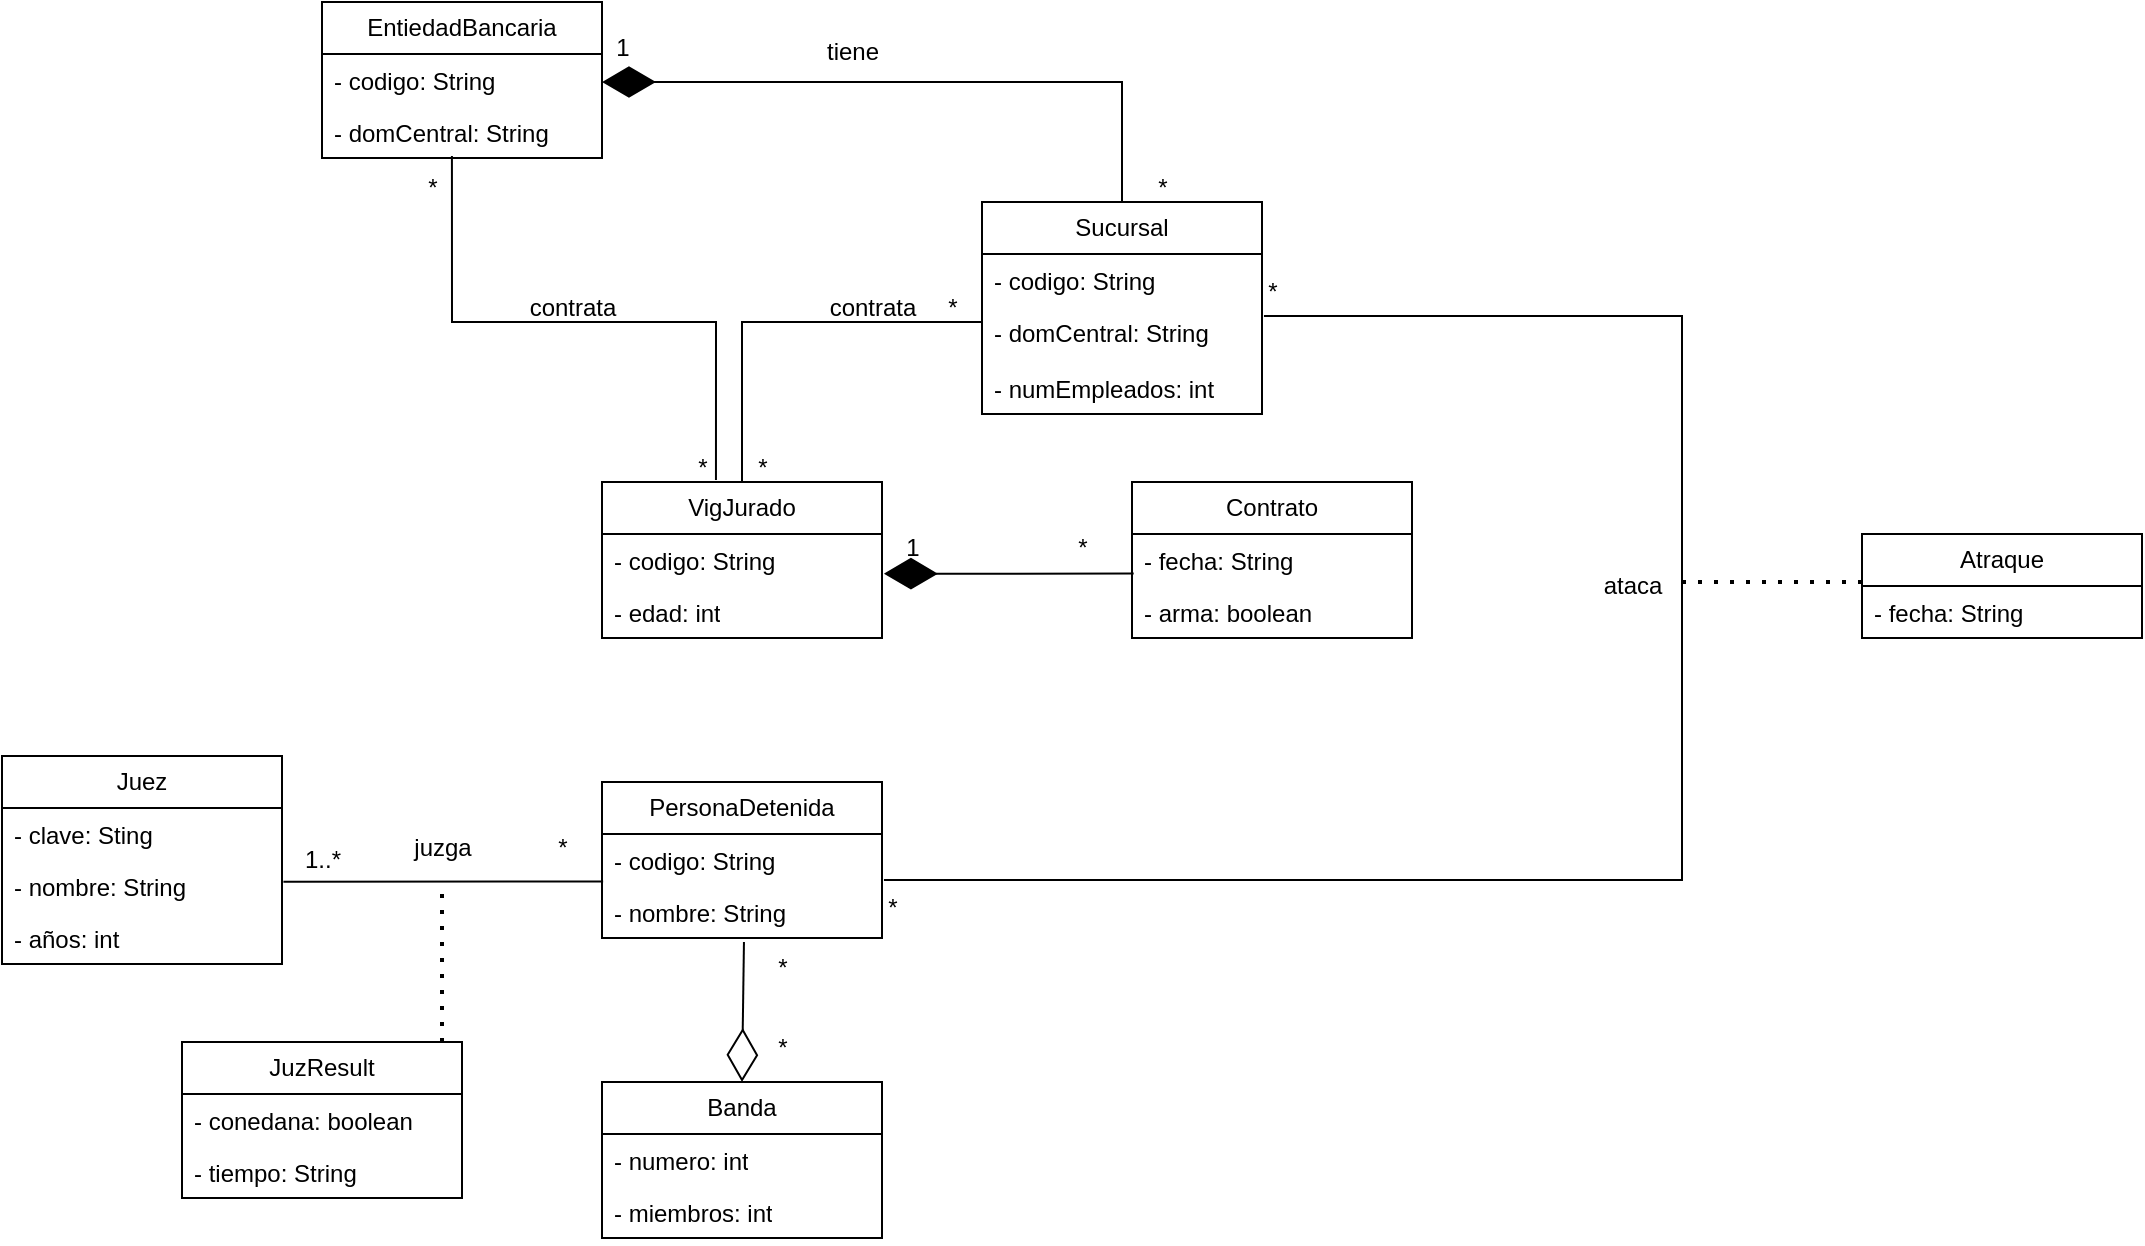 <mxfile version="21.7.5" type="device">
  <diagram name="Página-1" id="Rf2PP-rYTujlw45P1ghS">
    <mxGraphModel dx="2094" dy="973" grid="1" gridSize="10" guides="1" tooltips="1" connect="1" arrows="1" fold="1" page="1" pageScale="1" pageWidth="1169" pageHeight="827" math="0" shadow="0">
      <root>
        <mxCell id="0" />
        <mxCell id="1" parent="0" />
        <mxCell id="_3O_NWdHPnYHmbS3pkrX-1" value="EntiedadBancaria" style="swimlane;fontStyle=0;childLayout=stackLayout;horizontal=1;startSize=26;fillColor=none;horizontalStack=0;resizeParent=1;resizeParentMax=0;resizeLast=0;collapsible=1;marginBottom=0;whiteSpace=wrap;html=1;" vertex="1" parent="1">
          <mxGeometry x="-210" y="120" width="140" height="78" as="geometry" />
        </mxCell>
        <mxCell id="_3O_NWdHPnYHmbS3pkrX-2" value="- codigo: String" style="text;strokeColor=none;fillColor=none;align=left;verticalAlign=top;spacingLeft=4;spacingRight=4;overflow=hidden;rotatable=0;points=[[0,0.5],[1,0.5]];portConstraint=eastwest;whiteSpace=wrap;html=1;" vertex="1" parent="_3O_NWdHPnYHmbS3pkrX-1">
          <mxGeometry y="26" width="140" height="26" as="geometry" />
        </mxCell>
        <mxCell id="_3O_NWdHPnYHmbS3pkrX-3" value="- domCentral: String" style="text;strokeColor=none;fillColor=none;align=left;verticalAlign=top;spacingLeft=4;spacingRight=4;overflow=hidden;rotatable=0;points=[[0,0.5],[1,0.5]];portConstraint=eastwest;whiteSpace=wrap;html=1;" vertex="1" parent="_3O_NWdHPnYHmbS3pkrX-1">
          <mxGeometry y="52" width="140" height="26" as="geometry" />
        </mxCell>
        <mxCell id="_3O_NWdHPnYHmbS3pkrX-5" value="Sucursal" style="swimlane;fontStyle=0;childLayout=stackLayout;horizontal=1;startSize=26;fillColor=none;horizontalStack=0;resizeParent=1;resizeParentMax=0;resizeLast=0;collapsible=1;marginBottom=0;whiteSpace=wrap;html=1;" vertex="1" parent="1">
          <mxGeometry x="120" y="220" width="140" height="106" as="geometry" />
        </mxCell>
        <mxCell id="_3O_NWdHPnYHmbS3pkrX-6" value="- codigo: String" style="text;strokeColor=none;fillColor=none;align=left;verticalAlign=top;spacingLeft=4;spacingRight=4;overflow=hidden;rotatable=0;points=[[0,0.5],[1,0.5]];portConstraint=eastwest;whiteSpace=wrap;html=1;" vertex="1" parent="_3O_NWdHPnYHmbS3pkrX-5">
          <mxGeometry y="26" width="140" height="26" as="geometry" />
        </mxCell>
        <mxCell id="_3O_NWdHPnYHmbS3pkrX-7" value="- domCentral: String" style="text;strokeColor=none;fillColor=none;align=left;verticalAlign=top;spacingLeft=4;spacingRight=4;overflow=hidden;rotatable=0;points=[[0,0.5],[1,0.5]];portConstraint=eastwest;whiteSpace=wrap;html=1;" vertex="1" parent="_3O_NWdHPnYHmbS3pkrX-5">
          <mxGeometry y="52" width="140" height="28" as="geometry" />
        </mxCell>
        <mxCell id="_3O_NWdHPnYHmbS3pkrX-8" value="- numEmpleados: int" style="text;strokeColor=none;fillColor=none;align=left;verticalAlign=top;spacingLeft=4;spacingRight=4;overflow=hidden;rotatable=0;points=[[0,0.5],[1,0.5]];portConstraint=eastwest;whiteSpace=wrap;html=1;" vertex="1" parent="_3O_NWdHPnYHmbS3pkrX-5">
          <mxGeometry y="80" width="140" height="26" as="geometry" />
        </mxCell>
        <mxCell id="_3O_NWdHPnYHmbS3pkrX-17" value="VigJurado" style="swimlane;fontStyle=0;childLayout=stackLayout;horizontal=1;startSize=26;fillColor=none;horizontalStack=0;resizeParent=1;resizeParentMax=0;resizeLast=0;collapsible=1;marginBottom=0;whiteSpace=wrap;html=1;" vertex="1" parent="1">
          <mxGeometry x="-70" y="360" width="140" height="78" as="geometry" />
        </mxCell>
        <mxCell id="_3O_NWdHPnYHmbS3pkrX-18" value="- codigo: String" style="text;strokeColor=none;fillColor=none;align=left;verticalAlign=top;spacingLeft=4;spacingRight=4;overflow=hidden;rotatable=0;points=[[0,0.5],[1,0.5]];portConstraint=eastwest;whiteSpace=wrap;html=1;" vertex="1" parent="_3O_NWdHPnYHmbS3pkrX-17">
          <mxGeometry y="26" width="140" height="26" as="geometry" />
        </mxCell>
        <mxCell id="_3O_NWdHPnYHmbS3pkrX-19" value="- edad: int" style="text;strokeColor=none;fillColor=none;align=left;verticalAlign=top;spacingLeft=4;spacingRight=4;overflow=hidden;rotatable=0;points=[[0,0.5],[1,0.5]];portConstraint=eastwest;whiteSpace=wrap;html=1;" vertex="1" parent="_3O_NWdHPnYHmbS3pkrX-17">
          <mxGeometry y="52" width="140" height="26" as="geometry" />
        </mxCell>
        <mxCell id="_3O_NWdHPnYHmbS3pkrX-23" value="" style="endArrow=none;html=1;rounded=0;entryX=0;entryY=0.286;entryDx=0;entryDy=0;entryPerimeter=0;" edge="1" parent="1" target="_3O_NWdHPnYHmbS3pkrX-7">
          <mxGeometry width="50" height="50" relative="1" as="geometry">
            <mxPoint y="360" as="sourcePoint" />
            <mxPoint x="320" y="400" as="targetPoint" />
            <Array as="points">
              <mxPoint y="280" />
            </Array>
          </mxGeometry>
        </mxCell>
        <mxCell id="_3O_NWdHPnYHmbS3pkrX-24" value="" style="endArrow=none;html=1;rounded=0;entryX=0.464;entryY=0.962;entryDx=0;entryDy=0;entryPerimeter=0;exitX=0.407;exitY=-0.013;exitDx=0;exitDy=0;exitPerimeter=0;" edge="1" parent="1" source="_3O_NWdHPnYHmbS3pkrX-17" target="_3O_NWdHPnYHmbS3pkrX-3">
          <mxGeometry width="50" height="50" relative="1" as="geometry">
            <mxPoint x="10" y="350" as="sourcePoint" />
            <mxPoint x="60" y="300" as="targetPoint" />
            <Array as="points">
              <mxPoint x="-13" y="280" />
              <mxPoint x="-145" y="280" />
            </Array>
          </mxGeometry>
        </mxCell>
        <mxCell id="_3O_NWdHPnYHmbS3pkrX-25" value="contrata" style="text;html=1;align=center;verticalAlign=middle;resizable=0;points=[];autosize=1;strokeColor=none;fillColor=none;" vertex="1" parent="1">
          <mxGeometry x="30" y="258" width="70" height="30" as="geometry" />
        </mxCell>
        <mxCell id="_3O_NWdHPnYHmbS3pkrX-26" value="contrata" style="text;html=1;align=center;verticalAlign=middle;resizable=0;points=[];autosize=1;strokeColor=none;fillColor=none;" vertex="1" parent="1">
          <mxGeometry x="-120" y="258" width="70" height="30" as="geometry" />
        </mxCell>
        <mxCell id="_3O_NWdHPnYHmbS3pkrX-29" value="tiene" style="text;html=1;align=center;verticalAlign=middle;resizable=0;points=[];autosize=1;strokeColor=none;fillColor=none;" vertex="1" parent="1">
          <mxGeometry x="30" y="130" width="50" height="30" as="geometry" />
        </mxCell>
        <mxCell id="_3O_NWdHPnYHmbS3pkrX-30" value="1" style="text;html=1;align=center;verticalAlign=middle;resizable=0;points=[];autosize=1;strokeColor=none;fillColor=none;" vertex="1" parent="1">
          <mxGeometry x="-75" y="128" width="30" height="30" as="geometry" />
        </mxCell>
        <mxCell id="_3O_NWdHPnYHmbS3pkrX-31" value="*" style="text;html=1;align=center;verticalAlign=middle;resizable=0;points=[];autosize=1;strokeColor=none;fillColor=none;" vertex="1" parent="1">
          <mxGeometry x="195" y="198" width="30" height="30" as="geometry" />
        </mxCell>
        <mxCell id="_3O_NWdHPnYHmbS3pkrX-32" value="*" style="text;html=1;align=center;verticalAlign=middle;resizable=0;points=[];autosize=1;strokeColor=none;fillColor=none;" vertex="1" parent="1">
          <mxGeometry x="-5" y="338" width="30" height="30" as="geometry" />
        </mxCell>
        <mxCell id="_3O_NWdHPnYHmbS3pkrX-33" value="*" style="text;html=1;align=center;verticalAlign=middle;resizable=0;points=[];autosize=1;strokeColor=none;fillColor=none;" vertex="1" parent="1">
          <mxGeometry x="90" y="258" width="30" height="30" as="geometry" />
        </mxCell>
        <mxCell id="_3O_NWdHPnYHmbS3pkrX-34" value="*" style="text;html=1;align=center;verticalAlign=middle;resizable=0;points=[];autosize=1;strokeColor=none;fillColor=none;" vertex="1" parent="1">
          <mxGeometry x="-170" y="198" width="30" height="30" as="geometry" />
        </mxCell>
        <mxCell id="_3O_NWdHPnYHmbS3pkrX-35" value="*" style="text;html=1;align=center;verticalAlign=middle;resizable=0;points=[];autosize=1;strokeColor=none;fillColor=none;" vertex="1" parent="1">
          <mxGeometry x="-35" y="338" width="30" height="30" as="geometry" />
        </mxCell>
        <mxCell id="_3O_NWdHPnYHmbS3pkrX-36" value="Contrato" style="swimlane;fontStyle=0;childLayout=stackLayout;horizontal=1;startSize=26;fillColor=none;horizontalStack=0;resizeParent=1;resizeParentMax=0;resizeLast=0;collapsible=1;marginBottom=0;whiteSpace=wrap;html=1;" vertex="1" parent="1">
          <mxGeometry x="195" y="360" width="140" height="78" as="geometry" />
        </mxCell>
        <mxCell id="_3O_NWdHPnYHmbS3pkrX-37" value="- fecha: String" style="text;strokeColor=none;fillColor=none;align=left;verticalAlign=top;spacingLeft=4;spacingRight=4;overflow=hidden;rotatable=0;points=[[0,0.5],[1,0.5]];portConstraint=eastwest;whiteSpace=wrap;html=1;" vertex="1" parent="_3O_NWdHPnYHmbS3pkrX-36">
          <mxGeometry y="26" width="140" height="26" as="geometry" />
        </mxCell>
        <mxCell id="_3O_NWdHPnYHmbS3pkrX-38" value="- arma: boolean" style="text;strokeColor=none;fillColor=none;align=left;verticalAlign=top;spacingLeft=4;spacingRight=4;overflow=hidden;rotatable=0;points=[[0,0.5],[1,0.5]];portConstraint=eastwest;whiteSpace=wrap;html=1;" vertex="1" parent="_3O_NWdHPnYHmbS3pkrX-36">
          <mxGeometry y="52" width="140" height="26" as="geometry" />
        </mxCell>
        <mxCell id="_3O_NWdHPnYHmbS3pkrX-40" value="" style="endArrow=diamondThin;endFill=1;endSize=24;html=1;rounded=0;entryX=1.007;entryY=0.764;entryDx=0;entryDy=0;exitX=0.006;exitY=0.762;exitDx=0;exitDy=0;exitPerimeter=0;entryPerimeter=0;" edge="1" parent="1" source="_3O_NWdHPnYHmbS3pkrX-37" target="_3O_NWdHPnYHmbS3pkrX-18">
          <mxGeometry width="160" relative="1" as="geometry">
            <mxPoint x="180" y="330" as="sourcePoint" />
            <mxPoint x="340" y="330" as="targetPoint" />
            <Array as="points" />
          </mxGeometry>
        </mxCell>
        <mxCell id="_3O_NWdHPnYHmbS3pkrX-41" value="*" style="text;html=1;align=center;verticalAlign=middle;resizable=0;points=[];autosize=1;strokeColor=none;fillColor=none;" vertex="1" parent="1">
          <mxGeometry x="155" y="378" width="30" height="30" as="geometry" />
        </mxCell>
        <mxCell id="_3O_NWdHPnYHmbS3pkrX-42" value="1" style="text;html=1;align=center;verticalAlign=middle;resizable=0;points=[];autosize=1;strokeColor=none;fillColor=none;" vertex="1" parent="1">
          <mxGeometry x="70" y="378" width="30" height="30" as="geometry" />
        </mxCell>
        <mxCell id="_3O_NWdHPnYHmbS3pkrX-43" value="PersonaDetenida" style="swimlane;fontStyle=0;childLayout=stackLayout;horizontal=1;startSize=26;fillColor=none;horizontalStack=0;resizeParent=1;resizeParentMax=0;resizeLast=0;collapsible=1;marginBottom=0;whiteSpace=wrap;html=1;" vertex="1" parent="1">
          <mxGeometry x="-70" y="510" width="140" height="78" as="geometry" />
        </mxCell>
        <mxCell id="_3O_NWdHPnYHmbS3pkrX-44" value="- codigo: String" style="text;strokeColor=none;fillColor=none;align=left;verticalAlign=top;spacingLeft=4;spacingRight=4;overflow=hidden;rotatable=0;points=[[0,0.5],[1,0.5]];portConstraint=eastwest;whiteSpace=wrap;html=1;" vertex="1" parent="_3O_NWdHPnYHmbS3pkrX-43">
          <mxGeometry y="26" width="140" height="26" as="geometry" />
        </mxCell>
        <mxCell id="_3O_NWdHPnYHmbS3pkrX-45" value="- nombre: String" style="text;strokeColor=none;fillColor=none;align=left;verticalAlign=top;spacingLeft=4;spacingRight=4;overflow=hidden;rotatable=0;points=[[0,0.5],[1,0.5]];portConstraint=eastwest;whiteSpace=wrap;html=1;" vertex="1" parent="_3O_NWdHPnYHmbS3pkrX-43">
          <mxGeometry y="52" width="140" height="26" as="geometry" />
        </mxCell>
        <mxCell id="_3O_NWdHPnYHmbS3pkrX-47" value="Banda" style="swimlane;fontStyle=0;childLayout=stackLayout;horizontal=1;startSize=26;fillColor=none;horizontalStack=0;resizeParent=1;resizeParentMax=0;resizeLast=0;collapsible=1;marginBottom=0;whiteSpace=wrap;html=1;" vertex="1" parent="1">
          <mxGeometry x="-70" y="660" width="140" height="78" as="geometry" />
        </mxCell>
        <mxCell id="_3O_NWdHPnYHmbS3pkrX-48" value="- numero: int" style="text;strokeColor=none;fillColor=none;align=left;verticalAlign=top;spacingLeft=4;spacingRight=4;overflow=hidden;rotatable=0;points=[[0,0.5],[1,0.5]];portConstraint=eastwest;whiteSpace=wrap;html=1;" vertex="1" parent="_3O_NWdHPnYHmbS3pkrX-47">
          <mxGeometry y="26" width="140" height="26" as="geometry" />
        </mxCell>
        <mxCell id="_3O_NWdHPnYHmbS3pkrX-49" value="- miembros: int" style="text;strokeColor=none;fillColor=none;align=left;verticalAlign=top;spacingLeft=4;spacingRight=4;overflow=hidden;rotatable=0;points=[[0,0.5],[1,0.5]];portConstraint=eastwest;whiteSpace=wrap;html=1;" vertex="1" parent="_3O_NWdHPnYHmbS3pkrX-47">
          <mxGeometry y="52" width="140" height="26" as="geometry" />
        </mxCell>
        <mxCell id="_3O_NWdHPnYHmbS3pkrX-51" value="" style="endArrow=diamondThin;endFill=0;endSize=24;html=1;rounded=0;entryX=0.5;entryY=0;entryDx=0;entryDy=0;exitX=0.507;exitY=1.077;exitDx=0;exitDy=0;exitPerimeter=0;" edge="1" parent="1" source="_3O_NWdHPnYHmbS3pkrX-45" target="_3O_NWdHPnYHmbS3pkrX-47">
          <mxGeometry width="160" relative="1" as="geometry">
            <mxPoint x="160" y="610" as="sourcePoint" />
            <mxPoint x="320" y="610" as="targetPoint" />
          </mxGeometry>
        </mxCell>
        <mxCell id="_3O_NWdHPnYHmbS3pkrX-53" value="" style="endArrow=none;html=1;rounded=0;exitX=1.007;exitY=0.885;exitDx=0;exitDy=0;exitPerimeter=0;entryX=1.007;entryY=0.179;entryDx=0;entryDy=0;entryPerimeter=0;" edge="1" parent="1" source="_3O_NWdHPnYHmbS3pkrX-44" target="_3O_NWdHPnYHmbS3pkrX-7">
          <mxGeometry width="50" height="50" relative="1" as="geometry">
            <mxPoint x="240" y="480" as="sourcePoint" />
            <mxPoint x="290" y="430" as="targetPoint" />
            <Array as="points">
              <mxPoint x="470" y="559" />
              <mxPoint x="470" y="277" />
            </Array>
          </mxGeometry>
        </mxCell>
        <mxCell id="_3O_NWdHPnYHmbS3pkrX-54" value="" style="endArrow=none;dashed=1;html=1;dashPattern=1 3;strokeWidth=2;rounded=0;" edge="1" parent="1">
          <mxGeometry width="50" height="50" relative="1" as="geometry">
            <mxPoint x="560" y="410" as="sourcePoint" />
            <mxPoint x="470" y="410" as="targetPoint" />
          </mxGeometry>
        </mxCell>
        <mxCell id="_3O_NWdHPnYHmbS3pkrX-55" value="Atraque" style="swimlane;fontStyle=0;childLayout=stackLayout;horizontal=1;startSize=26;fillColor=none;horizontalStack=0;resizeParent=1;resizeParentMax=0;resizeLast=0;collapsible=1;marginBottom=0;whiteSpace=wrap;html=1;" vertex="1" parent="1">
          <mxGeometry x="560" y="386" width="140" height="52" as="geometry" />
        </mxCell>
        <mxCell id="_3O_NWdHPnYHmbS3pkrX-56" value="- fecha: String" style="text;strokeColor=none;fillColor=none;align=left;verticalAlign=top;spacingLeft=4;spacingRight=4;overflow=hidden;rotatable=0;points=[[0,0.5],[1,0.5]];portConstraint=eastwest;whiteSpace=wrap;html=1;" vertex="1" parent="_3O_NWdHPnYHmbS3pkrX-55">
          <mxGeometry y="26" width="140" height="26" as="geometry" />
        </mxCell>
        <mxCell id="_3O_NWdHPnYHmbS3pkrX-59" value="*" style="text;html=1;align=center;verticalAlign=middle;resizable=0;points=[];autosize=1;strokeColor=none;fillColor=none;" vertex="1" parent="1">
          <mxGeometry x="60" y="558" width="30" height="30" as="geometry" />
        </mxCell>
        <mxCell id="_3O_NWdHPnYHmbS3pkrX-60" value="*" style="text;html=1;align=center;verticalAlign=middle;resizable=0;points=[];autosize=1;strokeColor=none;fillColor=none;" vertex="1" parent="1">
          <mxGeometry x="250" y="250" width="30" height="30" as="geometry" />
        </mxCell>
        <mxCell id="_3O_NWdHPnYHmbS3pkrX-62" value="Juez" style="swimlane;fontStyle=0;childLayout=stackLayout;horizontal=1;startSize=26;fillColor=none;horizontalStack=0;resizeParent=1;resizeParentMax=0;resizeLast=0;collapsible=1;marginBottom=0;whiteSpace=wrap;html=1;" vertex="1" parent="1">
          <mxGeometry x="-370" y="497" width="140" height="104" as="geometry" />
        </mxCell>
        <mxCell id="_3O_NWdHPnYHmbS3pkrX-63" value="- clave: Sting" style="text;strokeColor=none;fillColor=none;align=left;verticalAlign=top;spacingLeft=4;spacingRight=4;overflow=hidden;rotatable=0;points=[[0,0.5],[1,0.5]];portConstraint=eastwest;whiteSpace=wrap;html=1;" vertex="1" parent="_3O_NWdHPnYHmbS3pkrX-62">
          <mxGeometry y="26" width="140" height="26" as="geometry" />
        </mxCell>
        <mxCell id="_3O_NWdHPnYHmbS3pkrX-64" value="- nombre: String" style="text;strokeColor=none;fillColor=none;align=left;verticalAlign=top;spacingLeft=4;spacingRight=4;overflow=hidden;rotatable=0;points=[[0,0.5],[1,0.5]];portConstraint=eastwest;whiteSpace=wrap;html=1;" vertex="1" parent="_3O_NWdHPnYHmbS3pkrX-62">
          <mxGeometry y="52" width="140" height="26" as="geometry" />
        </mxCell>
        <mxCell id="_3O_NWdHPnYHmbS3pkrX-65" value="- años: int" style="text;strokeColor=none;fillColor=none;align=left;verticalAlign=top;spacingLeft=4;spacingRight=4;overflow=hidden;rotatable=0;points=[[0,0.5],[1,0.5]];portConstraint=eastwest;whiteSpace=wrap;html=1;" vertex="1" parent="_3O_NWdHPnYHmbS3pkrX-62">
          <mxGeometry y="78" width="140" height="26" as="geometry" />
        </mxCell>
        <mxCell id="_3O_NWdHPnYHmbS3pkrX-67" value="" style="endArrow=none;html=1;rounded=0;entryX=0.004;entryY=0.912;entryDx=0;entryDy=0;entryPerimeter=0;exitX=1.005;exitY=0.419;exitDx=0;exitDy=0;exitPerimeter=0;" edge="1" parent="1" source="_3O_NWdHPnYHmbS3pkrX-64" target="_3O_NWdHPnYHmbS3pkrX-44">
          <mxGeometry width="50" height="50" relative="1" as="geometry">
            <mxPoint x="-220" y="558" as="sourcePoint" />
            <mxPoint x="-170" y="508" as="targetPoint" />
          </mxGeometry>
        </mxCell>
        <mxCell id="_3O_NWdHPnYHmbS3pkrX-68" value="" style="endArrow=none;dashed=1;html=1;dashPattern=1 3;strokeWidth=2;rounded=0;" edge="1" parent="1">
          <mxGeometry width="50" height="50" relative="1" as="geometry">
            <mxPoint x="-150" y="640" as="sourcePoint" />
            <mxPoint x="-150" y="560" as="targetPoint" />
          </mxGeometry>
        </mxCell>
        <mxCell id="_3O_NWdHPnYHmbS3pkrX-69" value="juzga" style="text;html=1;align=center;verticalAlign=middle;resizable=0;points=[];autosize=1;strokeColor=none;fillColor=none;" vertex="1" parent="1">
          <mxGeometry x="-175" y="528" width="50" height="30" as="geometry" />
        </mxCell>
        <mxCell id="_3O_NWdHPnYHmbS3pkrX-74" value="JuzResult" style="swimlane;fontStyle=0;childLayout=stackLayout;horizontal=1;startSize=26;fillColor=none;horizontalStack=0;resizeParent=1;resizeParentMax=0;resizeLast=0;collapsible=1;marginBottom=0;whiteSpace=wrap;html=1;" vertex="1" parent="1">
          <mxGeometry x="-280" y="640" width="140" height="78" as="geometry" />
        </mxCell>
        <mxCell id="_3O_NWdHPnYHmbS3pkrX-75" value="- conedana: boolean" style="text;strokeColor=none;fillColor=none;align=left;verticalAlign=top;spacingLeft=4;spacingRight=4;overflow=hidden;rotatable=0;points=[[0,0.5],[1,0.5]];portConstraint=eastwest;whiteSpace=wrap;html=1;" vertex="1" parent="_3O_NWdHPnYHmbS3pkrX-74">
          <mxGeometry y="26" width="140" height="26" as="geometry" />
        </mxCell>
        <mxCell id="_3O_NWdHPnYHmbS3pkrX-76" value="- tiempo: String" style="text;strokeColor=none;fillColor=none;align=left;verticalAlign=top;spacingLeft=4;spacingRight=4;overflow=hidden;rotatable=0;points=[[0,0.5],[1,0.5]];portConstraint=eastwest;whiteSpace=wrap;html=1;" vertex="1" parent="_3O_NWdHPnYHmbS3pkrX-74">
          <mxGeometry y="52" width="140" height="26" as="geometry" />
        </mxCell>
        <mxCell id="_3O_NWdHPnYHmbS3pkrX-78" value="ataca" style="text;html=1;align=center;verticalAlign=middle;resizable=0;points=[];autosize=1;strokeColor=none;fillColor=none;" vertex="1" parent="1">
          <mxGeometry x="420" y="397" width="50" height="30" as="geometry" />
        </mxCell>
        <mxCell id="_3O_NWdHPnYHmbS3pkrX-79" value="1..*" style="text;html=1;align=center;verticalAlign=middle;resizable=0;points=[];autosize=1;strokeColor=none;fillColor=none;" vertex="1" parent="1">
          <mxGeometry x="-230" y="534" width="40" height="30" as="geometry" />
        </mxCell>
        <mxCell id="_3O_NWdHPnYHmbS3pkrX-80" value="*" style="text;html=1;align=center;verticalAlign=middle;resizable=0;points=[];autosize=1;strokeColor=none;fillColor=none;" vertex="1" parent="1">
          <mxGeometry x="-105" y="528" width="30" height="30" as="geometry" />
        </mxCell>
        <mxCell id="_3O_NWdHPnYHmbS3pkrX-81" value="*" style="text;html=1;align=center;verticalAlign=middle;resizable=0;points=[];autosize=1;strokeColor=none;fillColor=none;" vertex="1" parent="1">
          <mxGeometry x="5" y="628" width="30" height="30" as="geometry" />
        </mxCell>
        <mxCell id="_3O_NWdHPnYHmbS3pkrX-82" value="*" style="text;html=1;align=center;verticalAlign=middle;resizable=0;points=[];autosize=1;strokeColor=none;fillColor=none;" vertex="1" parent="1">
          <mxGeometry x="5" y="588" width="30" height="30" as="geometry" />
        </mxCell>
        <mxCell id="_3O_NWdHPnYHmbS3pkrX-83" value="" style="endArrow=diamondThin;endFill=1;endSize=24;html=1;rounded=0;exitX=0.5;exitY=0;exitDx=0;exitDy=0;" edge="1" parent="1" source="_3O_NWdHPnYHmbS3pkrX-5">
          <mxGeometry width="160" relative="1" as="geometry">
            <mxPoint x="30" y="370" as="sourcePoint" />
            <mxPoint x="-70" y="160" as="targetPoint" />
            <Array as="points">
              <mxPoint x="190" y="160" />
            </Array>
          </mxGeometry>
        </mxCell>
      </root>
    </mxGraphModel>
  </diagram>
</mxfile>
